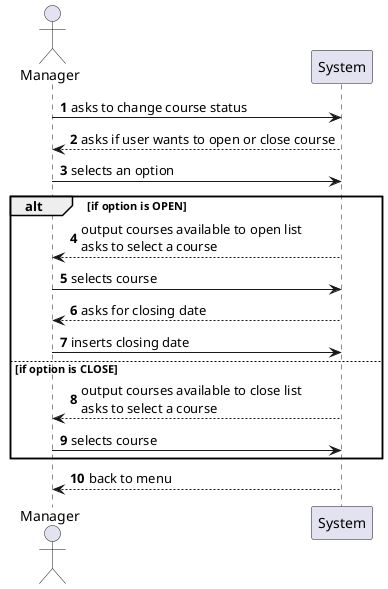 @startuml
'https://plantuml.com/sequence-diagram
autonumber

actor Manager as Actor

Actor -> System : asks to change course status
Actor <-- System : asks if user wants to open or close course
Actor -> System: selects an option

alt if option is OPEN
    Actor <-- System: output courses available to open list\nasks to select a course
    Actor -> System: selects course
    Actor <-- System: asks for closing date
    Actor -> System: inserts closing date
else if option is CLOSE
    Actor <-- System: output courses available to close list\nasks to select a course
    Actor -> System: selects course
end

Actor <-- System: back to menu
@enduml